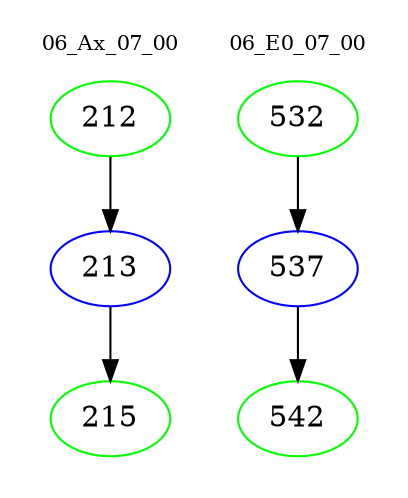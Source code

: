 digraph{
subgraph cluster_0 {
color = white
label = "06_Ax_07_00";
fontsize=10;
T0_212 [label="212", color="green"]
T0_212 -> T0_213 [color="black"]
T0_213 [label="213", color="blue"]
T0_213 -> T0_215 [color="black"]
T0_215 [label="215", color="green"]
}
subgraph cluster_1 {
color = white
label = "06_E0_07_00";
fontsize=10;
T1_532 [label="532", color="green"]
T1_532 -> T1_537 [color="black"]
T1_537 [label="537", color="blue"]
T1_537 -> T1_542 [color="black"]
T1_542 [label="542", color="green"]
}
}
